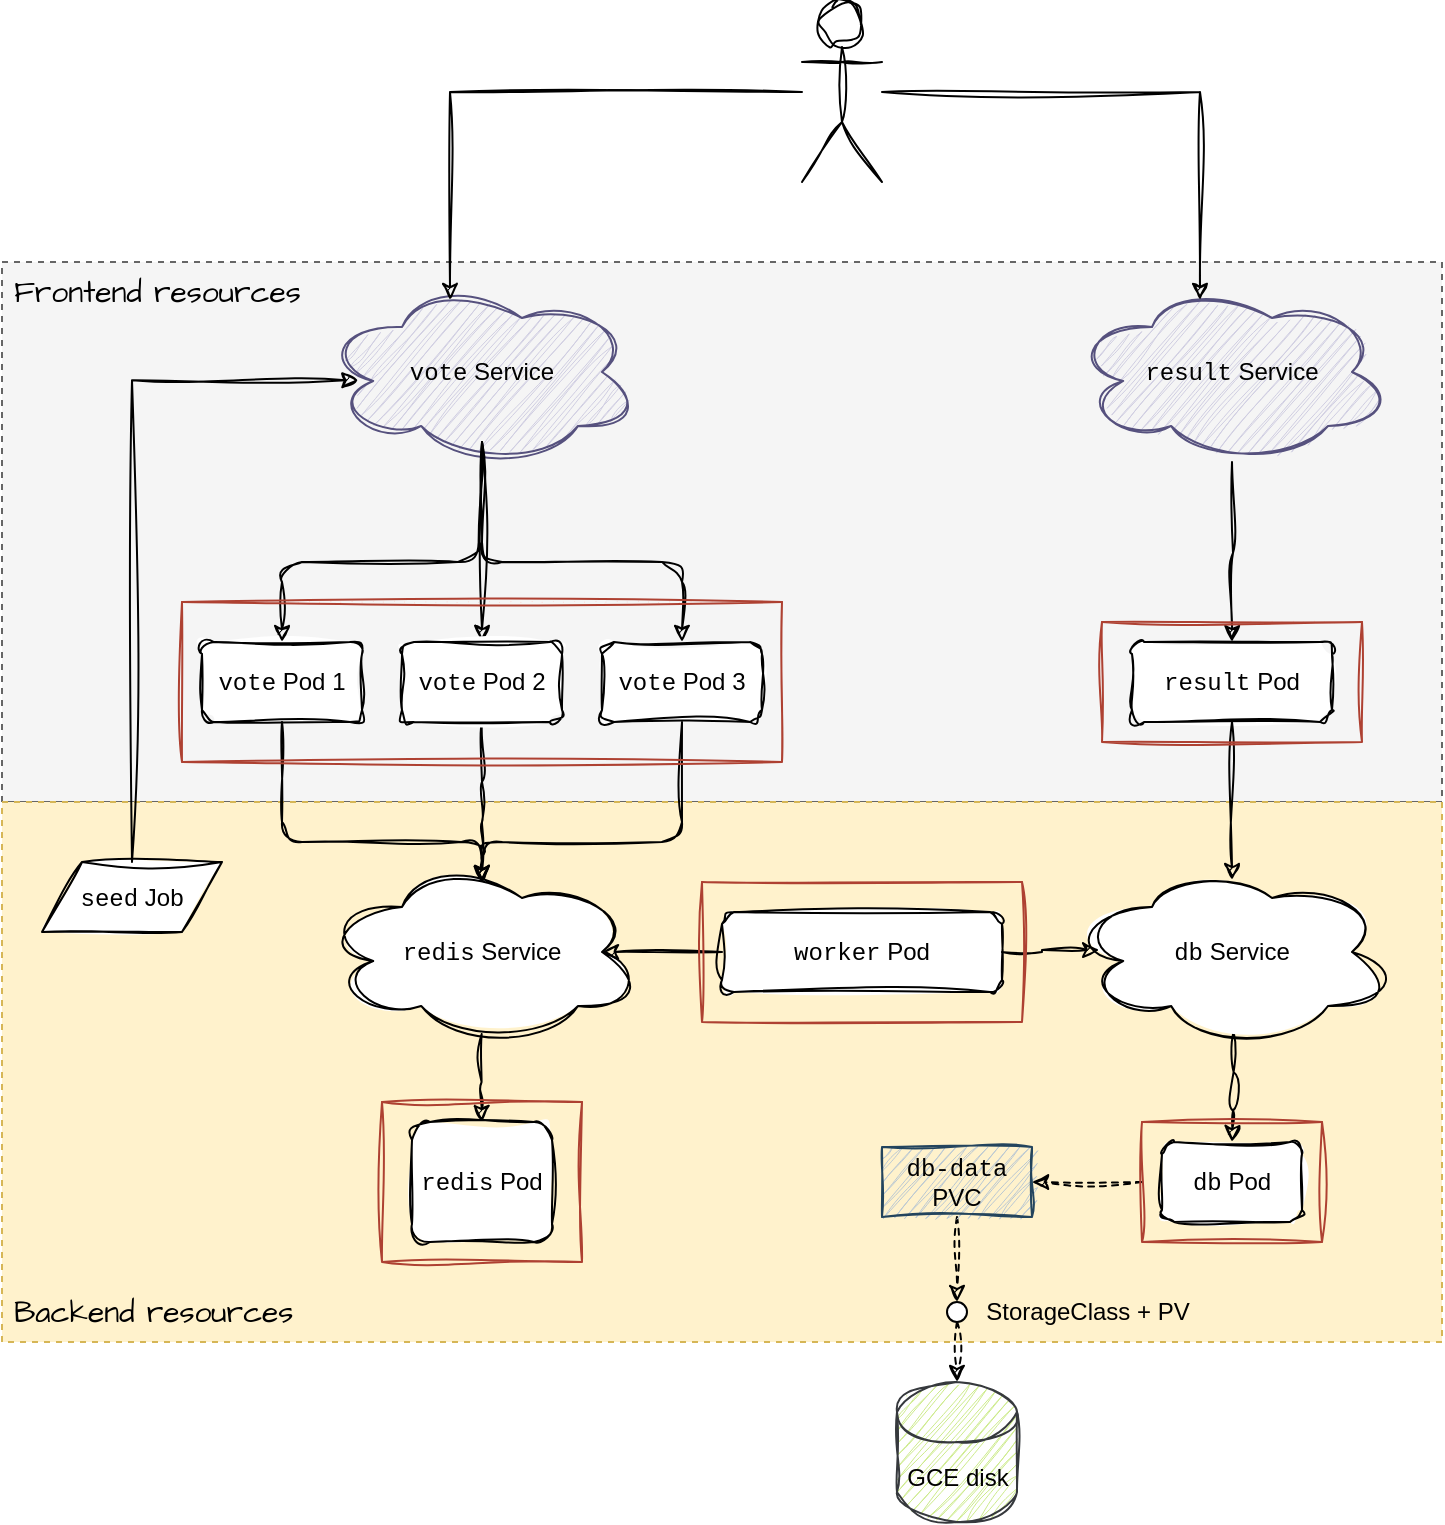 <mxfile version="24.0.1" type="device">
  <diagram name="Page-1" id="LRgAmveIpWlrcjWVx1SN">
    <mxGraphModel dx="1347" dy="1790" grid="1" gridSize="10" guides="1" tooltips="1" connect="1" arrows="1" fold="1" page="1" pageScale="1" pageWidth="850" pageHeight="1100" math="0" shadow="0">
      <root>
        <mxCell id="0" />
        <mxCell id="1" parent="0" />
        <mxCell id="PWsmGeNbDvQFNoou8pB0-2" value="" style="rounded=0;whiteSpace=wrap;html=1;dashed=1;fillColor=#f5f5f5;fontColor=#333333;strokeColor=#666666;glass=0;shadow=0;textShadow=0;" parent="1" vertex="1">
          <mxGeometry x="65" y="-940" width="720" height="270" as="geometry" />
        </mxCell>
        <mxCell id="PWsmGeNbDvQFNoou8pB0-3" value="&lt;font face=&quot;Courier New&quot;&gt;vote&lt;/font&gt; Pod 1" style="rounded=1;whiteSpace=wrap;html=1;sketch=1;curveFitting=1;jiggle=2;" parent="1" vertex="1">
          <mxGeometry x="165" y="-750" width="80" height="40" as="geometry" />
        </mxCell>
        <mxCell id="PWsmGeNbDvQFNoou8pB0-7" value="&lt;font face=&quot;Courier New&quot;&gt;vote&lt;/font&gt; Service" style="ellipse;shape=cloud;whiteSpace=wrap;html=1;comic=0;fillStyle=auto;sketch=1;curveFitting=1;jiggle=2;rounded=1;fillColor=#d0cee2;strokeColor=#56517e;" parent="1" vertex="1">
          <mxGeometry x="225" y="-930" width="160" height="90" as="geometry" />
        </mxCell>
        <mxCell id="PWsmGeNbDvQFNoou8pB0-15" value="" style="endArrow=classic;html=1;rounded=1;entryX=0.5;entryY=0;entryDx=0;entryDy=0;sketch=1;curveFitting=1;jiggle=2;" parent="1" target="PWsmGeNbDvQFNoou8pB0-3" edge="1">
          <mxGeometry width="50" height="50" relative="1" as="geometry">
            <mxPoint x="305" y="-850" as="sourcePoint" />
            <mxPoint x="375" y="-750" as="targetPoint" />
            <Array as="points">
              <mxPoint x="303" y="-790" />
              <mxPoint x="205" y="-790" />
            </Array>
          </mxGeometry>
        </mxCell>
        <mxCell id="PWsmGeNbDvQFNoou8pB0-17" value="" style="endArrow=classic;html=1;rounded=1;entryX=0.5;entryY=0;entryDx=0;entryDy=0;sketch=1;curveFitting=1;jiggle=2;" parent="1" target="RoczK8zSZt4-ihxr8N2F-7" edge="1">
          <mxGeometry width="50" height="50" relative="1" as="geometry">
            <mxPoint x="305" y="-850" as="sourcePoint" />
            <mxPoint x="540" y="-750" as="targetPoint" />
            <Array as="points">
              <mxPoint x="305" y="-790" />
              <mxPoint x="405" y="-790" />
            </Array>
          </mxGeometry>
        </mxCell>
        <mxCell id="PWsmGeNbDvQFNoou8pB0-18" value="" style="endArrow=classic;html=1;rounded=1;entryX=0.5;entryY=0;entryDx=0;entryDy=0;sketch=1;curveFitting=1;jiggle=2;" parent="1" target="RoczK8zSZt4-ihxr8N2F-6" edge="1">
          <mxGeometry width="50" height="50" relative="1" as="geometry">
            <mxPoint x="305" y="-850" as="sourcePoint" />
            <mxPoint x="372.99" y="-748" as="targetPoint" />
          </mxGeometry>
        </mxCell>
        <mxCell id="PWsmGeNbDvQFNoou8pB0-19" value="" style="rounded=0;whiteSpace=wrap;html=1;dashed=1;fillColor=#fff2cc;glass=0;shadow=0;textShadow=0;strokeColor=#d6b656;" parent="1" vertex="1">
          <mxGeometry x="65" y="-670" width="720" height="270" as="geometry" />
        </mxCell>
        <mxCell id="RoczK8zSZt4-ihxr8N2F-89" style="edgeStyle=orthogonalEdgeStyle;rounded=0;sketch=1;hachureGap=4;jiggle=2;curveFitting=1;orthogonalLoop=1;jettySize=auto;html=1;entryX=0.5;entryY=0;entryDx=0;entryDy=0;exitX=0.499;exitY=0.956;exitDx=0;exitDy=0;exitPerimeter=0;" edge="1" parent="1" source="PWsmGeNbDvQFNoou8pB0-23" target="RoczK8zSZt4-ihxr8N2F-3">
          <mxGeometry relative="1" as="geometry" />
        </mxCell>
        <mxCell id="PWsmGeNbDvQFNoou8pB0-23" value="&lt;font face=&quot;Courier New&quot;&gt;redis&lt;/font&gt; Service" style="ellipse;shape=cloud;whiteSpace=wrap;html=1;comic=0;fillStyle=auto;sketch=1;curveFitting=1;jiggle=2;rounded=1;" parent="1" vertex="1">
          <mxGeometry x="225" y="-640" width="160" height="90" as="geometry" />
        </mxCell>
        <mxCell id="PWsmGeNbDvQFNoou8pB0-30" value="Backend resources" style="text;strokeColor=none;fillColor=none;align=left;verticalAlign=middle;spacingLeft=4;spacingRight=4;overflow=hidden;points=[[0,0.5],[1,0.5]];portConstraint=eastwest;rotatable=0;whiteSpace=wrap;html=1;fontFamily=Architects Daughter;fontSource=https%3A%2F%2Ffonts.googleapis.com%2Fcss%3Ffamily%3DArchitects%2BDaughter;sketch=1;curveFitting=1;jiggle=2;fontSize=15;" parent="1" vertex="1">
          <mxGeometry x="65" y="-430" width="160" height="30" as="geometry" />
        </mxCell>
        <mxCell id="RoczK8zSZt4-ihxr8N2F-3" value="&lt;font face=&quot;Courier New&quot;&gt;redis&lt;/font&gt; Pod" style="rounded=1;whiteSpace=wrap;html=1;sketch=1;curveFitting=1;jiggle=2;" vertex="1" parent="1">
          <mxGeometry x="270" y="-510" width="70" height="60" as="geometry" />
        </mxCell>
        <mxCell id="RoczK8zSZt4-ihxr8N2F-5" value="&lt;font face=&quot;Courier New&quot;&gt;worker&lt;/font&gt; Pod" style="rounded=1;whiteSpace=wrap;html=1;sketch=1;curveFitting=1;jiggle=2;" vertex="1" parent="1">
          <mxGeometry x="425" y="-615" width="140" height="40" as="geometry" />
        </mxCell>
        <mxCell id="RoczK8zSZt4-ihxr8N2F-46" style="edgeStyle=orthogonalEdgeStyle;rounded=1;sketch=1;hachureGap=4;jiggle=2;curveFitting=1;orthogonalLoop=1;jettySize=auto;html=1;curved=0;" edge="1" parent="1" source="RoczK8zSZt4-ihxr8N2F-6">
          <mxGeometry relative="1" as="geometry">
            <mxPoint x="305" y="-630" as="targetPoint" />
          </mxGeometry>
        </mxCell>
        <mxCell id="RoczK8zSZt4-ihxr8N2F-6" value="&lt;font face=&quot;Courier New&quot;&gt;vote&lt;/font&gt; Pod 2" style="rounded=1;whiteSpace=wrap;html=1;sketch=1;curveFitting=1;jiggle=2;" vertex="1" parent="1">
          <mxGeometry x="265" y="-750" width="80" height="40" as="geometry" />
        </mxCell>
        <mxCell id="RoczK8zSZt4-ihxr8N2F-39" style="edgeStyle=orthogonalEdgeStyle;rounded=1;sketch=1;hachureGap=4;jiggle=2;curveFitting=1;orthogonalLoop=1;jettySize=auto;html=1;curved=0;" edge="1" parent="1" source="RoczK8zSZt4-ihxr8N2F-7">
          <mxGeometry relative="1" as="geometry">
            <mxPoint x="305" y="-630" as="targetPoint" />
            <Array as="points">
              <mxPoint x="405" y="-650" />
              <mxPoint x="305" y="-650" />
            </Array>
          </mxGeometry>
        </mxCell>
        <mxCell id="RoczK8zSZt4-ihxr8N2F-7" value="&lt;font face=&quot;Courier New&quot;&gt;vote&lt;/font&gt; Pod 3" style="rounded=1;whiteSpace=wrap;html=1;sketch=1;curveFitting=1;jiggle=2;" vertex="1" parent="1">
          <mxGeometry x="365" y="-750" width="80" height="40" as="geometry" />
        </mxCell>
        <mxCell id="RoczK8zSZt4-ihxr8N2F-66" style="edgeStyle=orthogonalEdgeStyle;rounded=0;sketch=1;hachureGap=4;jiggle=2;curveFitting=1;orthogonalLoop=1;jettySize=auto;html=1;entryX=0.5;entryY=0;entryDx=0;entryDy=0;" edge="1" parent="1" target="RoczK8zSZt4-ihxr8N2F-10">
          <mxGeometry relative="1" as="geometry">
            <mxPoint x="680" y="-840" as="sourcePoint" />
          </mxGeometry>
        </mxCell>
        <mxCell id="RoczK8zSZt4-ihxr8N2F-8" value="&lt;font face=&quot;Courier New&quot;&gt;result&lt;/font&gt; Service" style="ellipse;shape=cloud;whiteSpace=wrap;html=1;comic=0;fillStyle=auto;sketch=1;curveFitting=1;jiggle=2;rounded=1;shadow=0;textShadow=0;fillColor=#d0cee2;strokeColor=#56517e;" vertex="1" parent="1">
          <mxGeometry x="600" y="-930" width="160" height="90" as="geometry" />
        </mxCell>
        <mxCell id="RoczK8zSZt4-ihxr8N2F-10" value="&lt;font face=&quot;Courier New&quot;&gt;result&lt;/font&gt; Pod" style="rounded=1;whiteSpace=wrap;html=1;sketch=1;curveFitting=1;jiggle=2;" vertex="1" parent="1">
          <mxGeometry x="630" y="-750" width="100" height="40" as="geometry" />
        </mxCell>
        <mxCell id="RoczK8zSZt4-ihxr8N2F-67" style="edgeStyle=orthogonalEdgeStyle;rounded=1;hachureGap=4;orthogonalLoop=1;jettySize=auto;html=1;entryX=0.5;entryY=0;entryDx=0;entryDy=0;strokeColor=default;curved=0;exitX=0.505;exitY=0.942;exitDx=0;exitDy=0;exitPerimeter=0;sketch=1;curveFitting=1;jiggle=2;" edge="1" parent="1" source="RoczK8zSZt4-ihxr8N2F-11" target="RoczK8zSZt4-ihxr8N2F-13">
          <mxGeometry relative="1" as="geometry" />
        </mxCell>
        <mxCell id="RoczK8zSZt4-ihxr8N2F-11" value="&lt;font face=&quot;Courier New&quot;&gt;db&lt;/font&gt; Service" style="ellipse;shape=cloud;whiteSpace=wrap;html=1;comic=0;fillStyle=auto;sketch=1;curveFitting=1;jiggle=2;rounded=1;" vertex="1" parent="1">
          <mxGeometry x="600" y="-640" width="160" height="90" as="geometry" />
        </mxCell>
        <mxCell id="RoczK8zSZt4-ihxr8N2F-14" value="GCE disk" style="shape=cylinder3;whiteSpace=wrap;html=1;boundedLbl=1;backgroundOutline=1;size=15;sketch=1;curveFitting=1;jiggle=2;fillColor=#cdeb8b;strokeColor=#36393d;" vertex="1" parent="1">
          <mxGeometry x="512.5" y="-380" width="60" height="70" as="geometry" />
        </mxCell>
        <mxCell id="RoczK8zSZt4-ihxr8N2F-37" style="edgeStyle=orthogonalEdgeStyle;rounded=1;sketch=1;hachureGap=4;jiggle=2;curveFitting=1;orthogonalLoop=1;jettySize=auto;html=1;entryX=0.498;entryY=0.115;entryDx=0;entryDy=0;entryPerimeter=0;curved=0;" edge="1" parent="1" source="PWsmGeNbDvQFNoou8pB0-3" target="PWsmGeNbDvQFNoou8pB0-23">
          <mxGeometry relative="1" as="geometry">
            <mxPoint x="304" y="-640" as="targetPoint" />
            <Array as="points">
              <mxPoint x="205" y="-650" />
              <mxPoint x="305" y="-650" />
            </Array>
          </mxGeometry>
        </mxCell>
        <mxCell id="RoczK8zSZt4-ihxr8N2F-42" style="edgeStyle=orthogonalEdgeStyle;rounded=0;sketch=1;hachureGap=4;jiggle=2;curveFitting=1;orthogonalLoop=1;jettySize=auto;html=1;entryX=0.085;entryY=0.489;entryDx=0;entryDy=0;entryPerimeter=0;" edge="1" parent="1" source="RoczK8zSZt4-ihxr8N2F-5" target="RoczK8zSZt4-ihxr8N2F-11">
          <mxGeometry relative="1" as="geometry">
            <mxPoint x="615" y="-596" as="targetPoint" />
          </mxGeometry>
        </mxCell>
        <mxCell id="RoczK8zSZt4-ihxr8N2F-43" style="edgeStyle=orthogonalEdgeStyle;rounded=0;sketch=1;hachureGap=4;jiggle=2;curveFitting=1;orthogonalLoop=1;jettySize=auto;html=1;entryX=0.875;entryY=0.5;entryDx=0;entryDy=0;entryPerimeter=0;" edge="1" parent="1" source="RoczK8zSZt4-ihxr8N2F-5" target="PWsmGeNbDvQFNoou8pB0-23">
          <mxGeometry relative="1" as="geometry">
            <mxPoint x="375" y="-596" as="targetPoint" />
          </mxGeometry>
        </mxCell>
        <mxCell id="RoczK8zSZt4-ihxr8N2F-44" style="edgeStyle=orthogonalEdgeStyle;rounded=0;sketch=1;hachureGap=4;jiggle=2;curveFitting=1;orthogonalLoop=1;jettySize=auto;html=1;entryX=0.5;entryY=0.1;entryDx=0;entryDy=0;entryPerimeter=0;" edge="1" parent="1" source="RoczK8zSZt4-ihxr8N2F-10" target="RoczK8zSZt4-ihxr8N2F-11">
          <mxGeometry relative="1" as="geometry" />
        </mxCell>
        <mxCell id="RoczK8zSZt4-ihxr8N2F-48" value="&lt;font face=&quot;Courier New&quot;&gt;seed&lt;/font&gt; Job" style="shape=parallelogram;perimeter=parallelogramPerimeter;whiteSpace=wrap;html=1;fixedSize=1;sketch=1;hachureGap=4;jiggle=2;curveFitting=1;" vertex="1" parent="1">
          <mxGeometry x="85" y="-640" width="90" height="35" as="geometry" />
        </mxCell>
        <mxCell id="RoczK8zSZt4-ihxr8N2F-51" style="edgeStyle=orthogonalEdgeStyle;rounded=0;sketch=1;hachureGap=4;jiggle=2;curveFitting=1;orthogonalLoop=1;jettySize=auto;html=1;entryX=0.114;entryY=0.546;entryDx=0;entryDy=0;entryPerimeter=0;exitX=0.5;exitY=0;exitDx=0;exitDy=0;" edge="1" parent="1" source="RoczK8zSZt4-ihxr8N2F-48" target="PWsmGeNbDvQFNoou8pB0-7">
          <mxGeometry relative="1" as="geometry">
            <Array as="points">
              <mxPoint x="130" y="-881" />
            </Array>
          </mxGeometry>
        </mxCell>
        <mxCell id="RoczK8zSZt4-ihxr8N2F-58" value="" style="shape=umlActor;verticalLabelPosition=bottom;verticalAlign=top;html=1;outlineConnect=0;sketch=1;hachureGap=4;jiggle=2;curveFitting=1;" vertex="1" parent="1">
          <mxGeometry x="465" y="-1070" width="40" height="90" as="geometry" />
        </mxCell>
        <mxCell id="RoczK8zSZt4-ihxr8N2F-85" style="edgeStyle=orthogonalEdgeStyle;rounded=0;hachureGap=4;orthogonalLoop=1;jettySize=auto;html=1;entryX=0.5;entryY=0;entryDx=0;entryDy=0;dashed=1;sketch=1;curveFitting=1;jiggle=2;exitX=0.5;exitY=1;exitDx=0;exitDy=0;" edge="1" parent="1" source="RoczK8zSZt4-ihxr8N2F-65" target="RoczK8zSZt4-ihxr8N2F-84">
          <mxGeometry relative="1" as="geometry" />
        </mxCell>
        <mxCell id="RoczK8zSZt4-ihxr8N2F-65" value="&lt;font face=&quot;Courier New&quot;&gt;db-data&lt;/font&gt; PVC" style="rounded=0;whiteSpace=wrap;html=1;sketch=1;hachureGap=4;jiggle=2;curveFitting=1;fillColor=#bac8d3;strokeColor=#23445d;" vertex="1" parent="1">
          <mxGeometry x="505" y="-497.5" width="75" height="35" as="geometry" />
        </mxCell>
        <mxCell id="RoczK8zSZt4-ihxr8N2F-73" value="" style="swimlane;startSize=0;hachureGap=4;fillColor=#fad9d5;strokeColor=#ae4132;sketch=1;curveFitting=1;jiggle=2;" vertex="1" parent="1">
          <mxGeometry x="415" y="-630" width="160" height="70" as="geometry" />
        </mxCell>
        <mxCell id="RoczK8zSZt4-ihxr8N2F-74" value="" style="swimlane;startSize=0;hachureGap=4;fillColor=#fad9d5;strokeColor=#ae4132;sketch=1;curveFitting=1;jiggle=2;" vertex="1" parent="1">
          <mxGeometry x="155" y="-770" width="300" height="80" as="geometry">
            <mxRectangle x="210" y="150" width="50" height="40" as="alternateBounds" />
          </mxGeometry>
        </mxCell>
        <mxCell id="RoczK8zSZt4-ihxr8N2F-75" value="" style="swimlane;startSize=0;hachureGap=4;fillColor=#fad9d5;strokeColor=#ae4132;sketch=1;curveFitting=1;jiggle=2;" vertex="1" parent="1">
          <mxGeometry x="615" y="-760" width="130" height="60" as="geometry" />
        </mxCell>
        <mxCell id="RoczK8zSZt4-ihxr8N2F-81" style="edgeStyle=orthogonalEdgeStyle;rounded=0;sketch=1;hachureGap=4;jiggle=2;curveFitting=1;orthogonalLoop=1;jettySize=auto;html=1;entryX=1;entryY=0.5;entryDx=0;entryDy=0;dashed=1;" edge="1" parent="1" source="RoczK8zSZt4-ihxr8N2F-78" target="RoczK8zSZt4-ihxr8N2F-65">
          <mxGeometry relative="1" as="geometry" />
        </mxCell>
        <mxCell id="RoczK8zSZt4-ihxr8N2F-78" value="" style="swimlane;startSize=0;sketch=1;hachureGap=4;jiggle=2;curveFitting=1;fillColor=#fad9d5;strokeColor=#ae4132;" vertex="1" parent="1">
          <mxGeometry x="635" y="-510" width="90" height="60" as="geometry" />
        </mxCell>
        <mxCell id="RoczK8zSZt4-ihxr8N2F-13" value="&lt;font face=&quot;Courier New&quot;&gt;db&lt;/font&gt; Pod" style="rounded=1;whiteSpace=wrap;html=1;sketch=1;curveFitting=1;jiggle=2;" vertex="1" parent="RoczK8zSZt4-ihxr8N2F-78">
          <mxGeometry x="10" y="10" width="70" height="40" as="geometry" />
        </mxCell>
        <mxCell id="RoczK8zSZt4-ihxr8N2F-93" style="edgeStyle=orthogonalEdgeStyle;rounded=0;sketch=1;hachureGap=4;jiggle=2;curveFitting=1;orthogonalLoop=1;jettySize=auto;html=1;exitX=0.5;exitY=1;exitDx=0;exitDy=0;entryX=0.5;entryY=0;entryDx=0;entryDy=0;entryPerimeter=0;dashed=1;" edge="1" parent="1" source="RoczK8zSZt4-ihxr8N2F-84" target="RoczK8zSZt4-ihxr8N2F-14">
          <mxGeometry relative="1" as="geometry">
            <mxPoint x="775" y="-340" as="targetPoint" />
          </mxGeometry>
        </mxCell>
        <mxCell id="RoczK8zSZt4-ihxr8N2F-84" value="" style="ellipse;whiteSpace=wrap;html=1;aspect=fixed;hachureGap=4;" vertex="1" parent="1">
          <mxGeometry x="537.5" y="-420" width="10" height="10" as="geometry" />
        </mxCell>
        <mxCell id="RoczK8zSZt4-ihxr8N2F-90" style="edgeStyle=orthogonalEdgeStyle;rounded=0;sketch=1;hachureGap=4;jiggle=2;curveFitting=1;orthogonalLoop=1;jettySize=auto;html=1;entryX=0.4;entryY=0.1;entryDx=0;entryDy=0;entryPerimeter=0;" edge="1" parent="1" source="RoczK8zSZt4-ihxr8N2F-58" target="PWsmGeNbDvQFNoou8pB0-7">
          <mxGeometry relative="1" as="geometry" />
        </mxCell>
        <mxCell id="RoczK8zSZt4-ihxr8N2F-91" style="edgeStyle=orthogonalEdgeStyle;rounded=0;sketch=1;hachureGap=4;jiggle=2;curveFitting=1;orthogonalLoop=1;jettySize=auto;html=1;entryX=0.4;entryY=0.1;entryDx=0;entryDy=0;entryPerimeter=0;" edge="1" parent="1" source="RoczK8zSZt4-ihxr8N2F-58" target="RoczK8zSZt4-ihxr8N2F-8">
          <mxGeometry relative="1" as="geometry" />
        </mxCell>
        <mxCell id="RoczK8zSZt4-ihxr8N2F-92" value="Frontend resources" style="text;strokeColor=none;fillColor=none;align=left;verticalAlign=middle;spacingLeft=4;spacingRight=4;overflow=hidden;points=[[0,0.5],[1,0.5]];portConstraint=eastwest;rotatable=0;whiteSpace=wrap;html=1;fontFamily=Architects Daughter;fontSource=https%3A%2F%2Ffonts.googleapis.com%2Fcss%3Ffamily%3DArchitects%2BDaughter;sketch=1;curveFitting=1;jiggle=2;fontSize=15;" vertex="1" parent="1">
          <mxGeometry x="65" y="-940" width="160" height="30" as="geometry" />
        </mxCell>
        <mxCell id="RoczK8zSZt4-ihxr8N2F-96" value="" style="swimlane;startSize=0;sketch=1;hachureGap=4;jiggle=2;curveFitting=1;fillColor=#fad9d5;strokeColor=#ae4132;" vertex="1" parent="1">
          <mxGeometry x="255" y="-520" width="100" height="80" as="geometry" />
        </mxCell>
        <mxCell id="RoczK8zSZt4-ihxr8N2F-99" value="StorageClass + PV" style="text;html=1;align=center;verticalAlign=middle;whiteSpace=wrap;rounded=0;" vertex="1" parent="1">
          <mxGeometry x="547.5" y="-430" width="120" height="30" as="geometry" />
        </mxCell>
      </root>
    </mxGraphModel>
  </diagram>
</mxfile>
